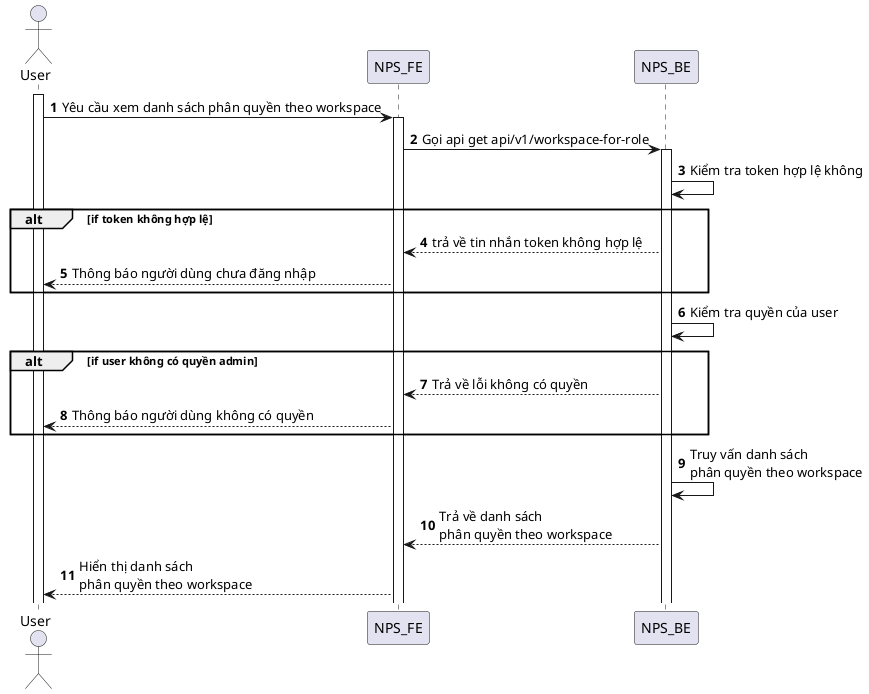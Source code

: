 @startuml
autonumber
actor User
activate User
User -> NPS_FE: Yêu cầu xem danh sách phân quyền theo workspace
activate NPS_FE
NPS_FE -> NPS_BE: Gọi api get api/v1/workspace-for-role
activate NPS_BE
NPS_BE -> NPS_BE: Kiểm tra token hợp lệ không
alt if token không hợp lệ
NPS_BE --> NPS_FE: trả về tin nhắn token không hợp lệ
NPS_FE --> User: Thông báo người dùng chưa đăng nhập
end
NPS_BE -> NPS_BE: Kiểm tra quyền của user
alt if user không có quyền admin
NPS_BE --> NPS_FE: Trả về lỗi không có quyền
NPS_FE --> User: Thông báo người dùng không có quyền
end
NPS_BE -> NPS_BE: Truy vấn danh sách\nphân quyền theo workspace
NPS_BE --> NPS_FE: Trả về danh sách\nphân quyền theo workspace
NPS_FE --> User: Hiển thị danh sách\nphân quyền theo workspace
@enduml